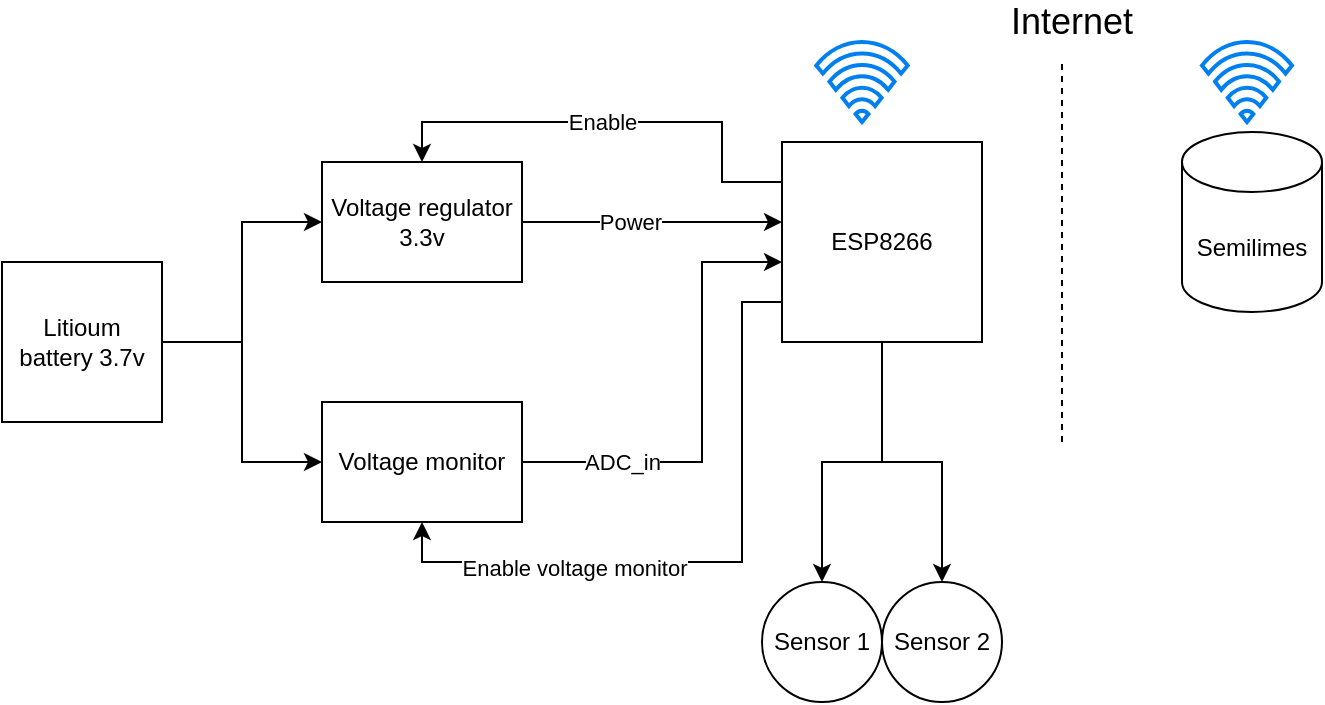 <mxfile version="14.4.6" type="github">
  <diagram id="i_vO6CL65eFUIL7xPz2L" name="Page-1">
    <mxGraphModel dx="981" dy="526" grid="1" gridSize="10" guides="1" tooltips="1" connect="1" arrows="1" fold="1" page="1" pageScale="1" pageWidth="827" pageHeight="1169" math="0" shadow="0">
      <root>
        <mxCell id="0" />
        <mxCell id="1" parent="0" />
        <mxCell id="aBNJ7qtxMeprO6_v484M-11" style="edgeStyle=orthogonalEdgeStyle;rounded=0;orthogonalLoop=1;jettySize=auto;html=1;" edge="1" parent="1" source="aBNJ7qtxMeprO6_v484M-2" target="aBNJ7qtxMeprO6_v484M-10">
          <mxGeometry relative="1" as="geometry" />
        </mxCell>
        <mxCell id="aBNJ7qtxMeprO6_v484M-13" style="edgeStyle=orthogonalEdgeStyle;rounded=0;orthogonalLoop=1;jettySize=auto;html=1;entryX=0.5;entryY=0;entryDx=0;entryDy=0;" edge="1" parent="1" source="aBNJ7qtxMeprO6_v484M-2" target="aBNJ7qtxMeprO6_v484M-12">
          <mxGeometry relative="1" as="geometry" />
        </mxCell>
        <mxCell id="aBNJ7qtxMeprO6_v484M-25" style="edgeStyle=orthogonalEdgeStyle;rounded=0;orthogonalLoop=1;jettySize=auto;html=1;entryX=0.5;entryY=0;entryDx=0;entryDy=0;" edge="1" parent="1" source="aBNJ7qtxMeprO6_v484M-2" target="aBNJ7qtxMeprO6_v484M-4">
          <mxGeometry relative="1" as="geometry">
            <Array as="points">
              <mxPoint x="520" y="240" />
              <mxPoint x="520" y="210" />
              <mxPoint x="370" y="210" />
            </Array>
          </mxGeometry>
        </mxCell>
        <mxCell id="aBNJ7qtxMeprO6_v484M-26" value="Enable" style="edgeLabel;html=1;align=center;verticalAlign=middle;resizable=0;points=[];" vertex="1" connectable="0" parent="aBNJ7qtxMeprO6_v484M-25">
          <mxGeometry x="-0.146" y="-2" relative="1" as="geometry">
            <mxPoint x="-22.07" y="2" as="offset" />
          </mxGeometry>
        </mxCell>
        <mxCell id="aBNJ7qtxMeprO6_v484M-29" style="edgeStyle=orthogonalEdgeStyle;rounded=0;orthogonalLoop=1;jettySize=auto;html=1;entryX=0.5;entryY=1;entryDx=0;entryDy=0;" edge="1" parent="1" source="aBNJ7qtxMeprO6_v484M-2" target="aBNJ7qtxMeprO6_v484M-21">
          <mxGeometry relative="1" as="geometry">
            <Array as="points">
              <mxPoint x="530" y="300" />
              <mxPoint x="530" y="430" />
              <mxPoint x="370" y="430" />
            </Array>
          </mxGeometry>
        </mxCell>
        <mxCell id="aBNJ7qtxMeprO6_v484M-30" value="Enable voltage monitor" style="edgeLabel;html=1;align=center;verticalAlign=middle;resizable=0;points=[];" vertex="1" connectable="0" parent="aBNJ7qtxMeprO6_v484M-29">
          <mxGeometry x="0.209" y="3" relative="1" as="geometry">
            <mxPoint x="-34.48" as="offset" />
          </mxGeometry>
        </mxCell>
        <mxCell id="aBNJ7qtxMeprO6_v484M-2" value="ESP8266" style="whiteSpace=wrap;html=1;aspect=fixed;" vertex="1" parent="1">
          <mxGeometry x="550" y="220" width="100" height="100" as="geometry" />
        </mxCell>
        <mxCell id="aBNJ7qtxMeprO6_v484M-5" style="edgeStyle=orthogonalEdgeStyle;rounded=0;orthogonalLoop=1;jettySize=auto;html=1;" edge="1" parent="1" source="aBNJ7qtxMeprO6_v484M-3" target="aBNJ7qtxMeprO6_v484M-4">
          <mxGeometry relative="1" as="geometry" />
        </mxCell>
        <mxCell id="aBNJ7qtxMeprO6_v484M-23" style="edgeStyle=orthogonalEdgeStyle;rounded=0;orthogonalLoop=1;jettySize=auto;html=1;entryX=0;entryY=0.5;entryDx=0;entryDy=0;" edge="1" parent="1" source="aBNJ7qtxMeprO6_v484M-3" target="aBNJ7qtxMeprO6_v484M-21">
          <mxGeometry relative="1" as="geometry">
            <Array as="points">
              <mxPoint x="280" y="320" />
              <mxPoint x="280" y="380" />
            </Array>
          </mxGeometry>
        </mxCell>
        <mxCell id="aBNJ7qtxMeprO6_v484M-3" value="Litioum battery 3.7v" style="whiteSpace=wrap;html=1;aspect=fixed;" vertex="1" parent="1">
          <mxGeometry x="160" y="280" width="80" height="80" as="geometry" />
        </mxCell>
        <mxCell id="aBNJ7qtxMeprO6_v484M-6" style="edgeStyle=orthogonalEdgeStyle;rounded=0;orthogonalLoop=1;jettySize=auto;html=1;" edge="1" parent="1" source="aBNJ7qtxMeprO6_v484M-4" target="aBNJ7qtxMeprO6_v484M-2">
          <mxGeometry relative="1" as="geometry">
            <Array as="points">
              <mxPoint x="520" y="260" />
              <mxPoint x="520" y="260" />
            </Array>
          </mxGeometry>
        </mxCell>
        <mxCell id="aBNJ7qtxMeprO6_v484M-27" value="Power" style="edgeLabel;html=1;align=center;verticalAlign=middle;resizable=0;points=[];" vertex="1" connectable="0" parent="aBNJ7qtxMeprO6_v484M-6">
          <mxGeometry x="-0.167" relative="1" as="geometry">
            <mxPoint as="offset" />
          </mxGeometry>
        </mxCell>
        <mxCell id="aBNJ7qtxMeprO6_v484M-4" value="Voltage regulator 3.3v" style="rounded=0;whiteSpace=wrap;html=1;" vertex="1" parent="1">
          <mxGeometry x="320" y="230" width="100" height="60" as="geometry" />
        </mxCell>
        <mxCell id="aBNJ7qtxMeprO6_v484M-10" value="Sensor 1" style="ellipse;whiteSpace=wrap;html=1;aspect=fixed;" vertex="1" parent="1">
          <mxGeometry x="540" y="440" width="60" height="60" as="geometry" />
        </mxCell>
        <mxCell id="aBNJ7qtxMeprO6_v484M-12" value="Sensor 2" style="ellipse;whiteSpace=wrap;html=1;aspect=fixed;" vertex="1" parent="1">
          <mxGeometry x="600" y="440" width="60" height="60" as="geometry" />
        </mxCell>
        <mxCell id="aBNJ7qtxMeprO6_v484M-14" value="" style="html=1;verticalLabelPosition=bottom;align=center;labelBackgroundColor=#ffffff;verticalAlign=top;strokeWidth=2;strokeColor=#0080F0;shadow=0;dashed=0;shape=mxgraph.ios7.icons.wifi;pointerEvents=1" vertex="1" parent="1">
          <mxGeometry x="567.15" y="170" width="45.7" height="40" as="geometry" />
        </mxCell>
        <mxCell id="aBNJ7qtxMeprO6_v484M-15" value="" style="html=1;verticalLabelPosition=bottom;align=center;labelBackgroundColor=#ffffff;verticalAlign=top;strokeWidth=2;strokeColor=#0080F0;shadow=0;dashed=0;shape=mxgraph.ios7.icons.wifi;pointerEvents=1" vertex="1" parent="1">
          <mxGeometry x="760" y="170" width="45" height="40" as="geometry" />
        </mxCell>
        <mxCell id="aBNJ7qtxMeprO6_v484M-17" value="Semilimes" style="shape=cylinder3;whiteSpace=wrap;html=1;boundedLbl=1;backgroundOutline=1;size=15;" vertex="1" parent="1">
          <mxGeometry x="750" y="215" width="70" height="90" as="geometry" />
        </mxCell>
        <mxCell id="aBNJ7qtxMeprO6_v484M-18" value="&lt;font style=&quot;font-size: 18px&quot;&gt;Internet&lt;/font&gt;" style="text;html=1;strokeColor=none;fillColor=none;align=center;verticalAlign=middle;whiteSpace=wrap;rounded=0;" vertex="1" parent="1">
          <mxGeometry x="670" y="150" width="50" height="20" as="geometry" />
        </mxCell>
        <mxCell id="aBNJ7qtxMeprO6_v484M-20" value="" style="endArrow=none;dashed=1;html=1;" edge="1" parent="1">
          <mxGeometry width="50" height="50" relative="1" as="geometry">
            <mxPoint x="690" y="370" as="sourcePoint" />
            <mxPoint x="690" y="180" as="targetPoint" />
          </mxGeometry>
        </mxCell>
        <mxCell id="aBNJ7qtxMeprO6_v484M-24" style="edgeStyle=orthogonalEdgeStyle;rounded=0;orthogonalLoop=1;jettySize=auto;html=1;" edge="1" parent="1" source="aBNJ7qtxMeprO6_v484M-21">
          <mxGeometry relative="1" as="geometry">
            <mxPoint x="550" y="280" as="targetPoint" />
            <Array as="points">
              <mxPoint x="510" y="380" />
              <mxPoint x="510" y="280" />
              <mxPoint x="550" y="280" />
            </Array>
          </mxGeometry>
        </mxCell>
        <mxCell id="aBNJ7qtxMeprO6_v484M-28" value="ADC_in" style="edgeLabel;html=1;align=center;verticalAlign=middle;resizable=0;points=[];" vertex="1" connectable="0" parent="aBNJ7qtxMeprO6_v484M-24">
          <mxGeometry x="0.075" y="-1" relative="1" as="geometry">
            <mxPoint x="-41.03" y="33.41" as="offset" />
          </mxGeometry>
        </mxCell>
        <mxCell id="aBNJ7qtxMeprO6_v484M-21" value="Voltage monitor" style="rounded=0;whiteSpace=wrap;html=1;" vertex="1" parent="1">
          <mxGeometry x="320" y="350" width="100" height="60" as="geometry" />
        </mxCell>
      </root>
    </mxGraphModel>
  </diagram>
</mxfile>

